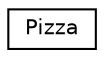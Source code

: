 digraph "Graphical Class Hierarchy"
{
  edge [fontname="Helvetica",fontsize="10",labelfontname="Helvetica",labelfontsize="10"];
  node [fontname="Helvetica",fontsize="10",shape=record];
  rankdir="LR";
  Node1 [label="Pizza",height=0.2,width=0.4,color="black", fillcolor="white", style="filled",URL="$classPizza.html"];
}

